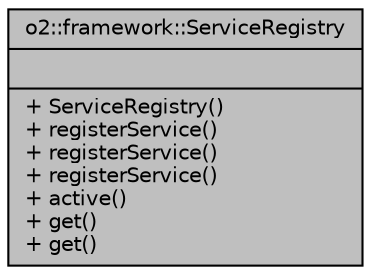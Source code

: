 digraph "o2::framework::ServiceRegistry"
{
 // INTERACTIVE_SVG=YES
  bgcolor="transparent";
  edge [fontname="Helvetica",fontsize="10",labelfontname="Helvetica",labelfontsize="10"];
  node [fontname="Helvetica",fontsize="10",shape=record];
  Node1 [label="{o2::framework::ServiceRegistry\n||+ ServiceRegistry()\l+ registerService()\l+ registerService()\l+ registerService()\l+ active()\l+ get()\l+ get()\l}",height=0.2,width=0.4,color="black", fillcolor="grey75", style="filled", fontcolor="black"];
}
